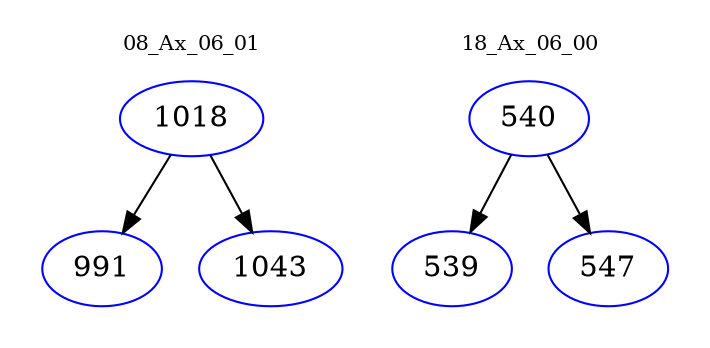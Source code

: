 digraph{
subgraph cluster_0 {
color = white
label = "08_Ax_06_01";
fontsize=10;
T0_1018 [label="1018", color="blue"]
T0_1018 -> T0_991 [color="black"]
T0_991 [label="991", color="blue"]
T0_1018 -> T0_1043 [color="black"]
T0_1043 [label="1043", color="blue"]
}
subgraph cluster_1 {
color = white
label = "18_Ax_06_00";
fontsize=10;
T1_540 [label="540", color="blue"]
T1_540 -> T1_539 [color="black"]
T1_539 [label="539", color="blue"]
T1_540 -> T1_547 [color="black"]
T1_547 [label="547", color="blue"]
}
}
